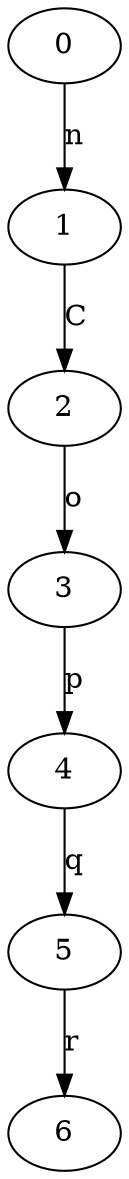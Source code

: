digraph {
		0 -> 1[label="n"];
		1 -> 2[label="C"];
		2 -> 3[label="o"];
		3 -> 4[label="p"];
		4 -> 5[label="q"];
		5 -> 6[label="r"];
	}
	

